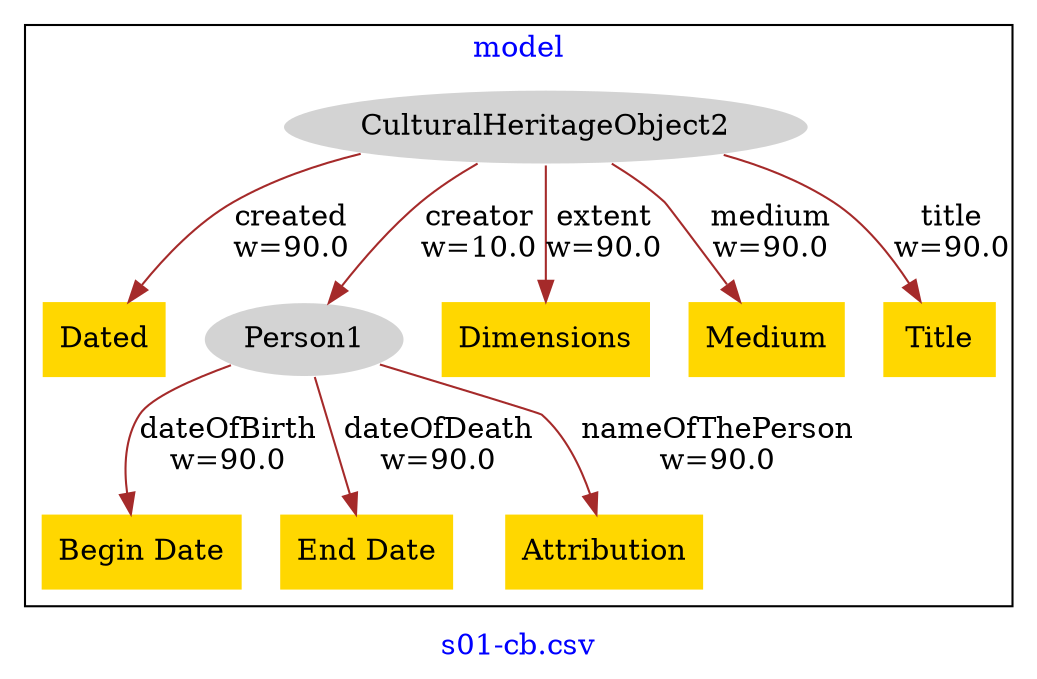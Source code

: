 digraph n0 {
fontcolor="blue"
remincross="true"
label="s01-cb.csv"
subgraph cluster {
label="model"
n2[style="filled",color="white",fillcolor="lightgray",label="CulturalHeritageObject2\n"];
n3[shape="plaintext",style="filled",fillcolor="gold",label="Dated\n"];
n4[style="filled",color="white",fillcolor="lightgray",label="Person1\n"];
n5[shape="plaintext",style="filled",fillcolor="gold",label="Dimensions\n"];
n6[shape="plaintext",style="filled",fillcolor="gold",label="Medium\n"];
n7[shape="plaintext",style="filled",fillcolor="gold",label="Title\n"];
n8[shape="plaintext",style="filled",fillcolor="gold",label="Begin Date\n"];
n9[shape="plaintext",style="filled",fillcolor="gold",label="End Date\n"];
n10[shape="plaintext",style="filled",fillcolor="gold",label="Attribution\n"];
}
n2 -> n3[color="brown",fontcolor="black",label="created\nw=90.0"]
n2 -> n4[color="brown",fontcolor="black",label="creator\nw=10.0"]
n2 -> n5[color="brown",fontcolor="black",label="extent\nw=90.0"]
n2 -> n6[color="brown",fontcolor="black",label="medium\nw=90.0"]
n2 -> n7[color="brown",fontcolor="black",label="title\nw=90.0"]
n4 -> n8[color="brown",fontcolor="black",label="dateOfBirth\nw=90.0"]
n4 -> n9[color="brown",fontcolor="black",label="dateOfDeath\nw=90.0"]
n4 -> n10[color="brown",fontcolor="black",label="nameOfThePerson\nw=90.0"]
}
